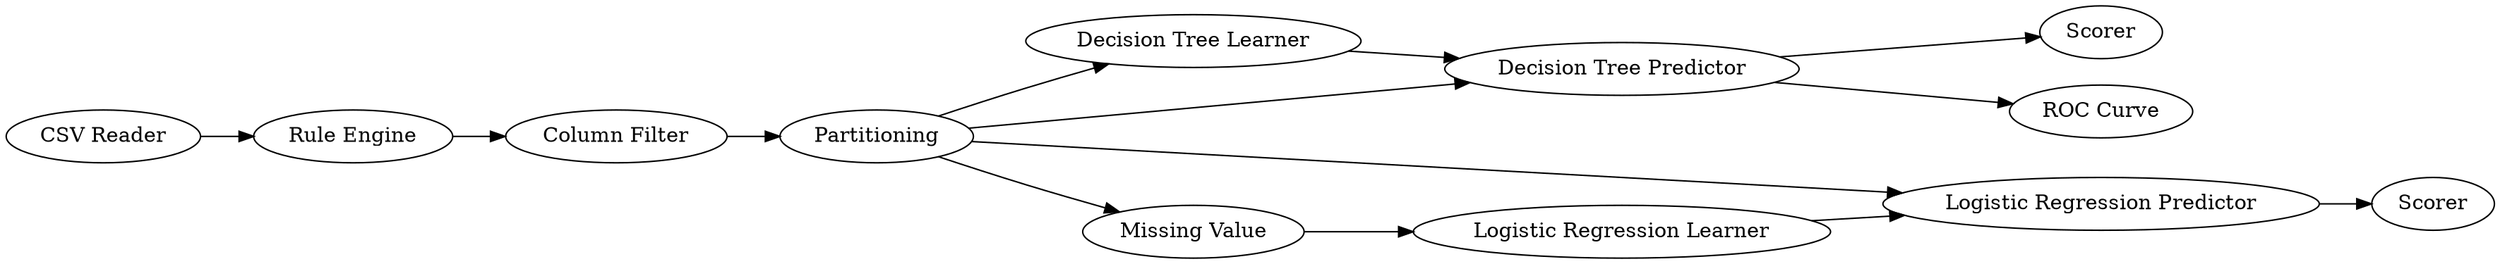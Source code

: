 digraph {
	70 [label="CSV Reader"]
	23 [label="Rule Engine"]
	26 [label="Column Filter"]
	75 [label=Partitioning]
	76 [label="Decision Tree Learner"]
	77 [label="Decision Tree Predictor"]
	78 [label=Scorer]
	79 [label="ROC Curve"]
	81 [label="Logistic Regression Predictor"]
	82 [label="Missing Value"]
	83 [label="Logistic Regression Learner"]
	84 [label=Scorer]
	23 -> 26
	70 -> 23
	26 -> 75
	75 -> 77
	75 -> 76
	75 -> 82
	75 -> 81
	76 -> 77
	77 -> 79
	77 -> 78
	81 -> 84
	82 -> 83
	83 -> 81
	rankdir=LR
}
